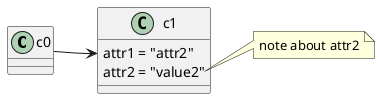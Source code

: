 {
  "sha1": "drq9ntdk6fdfdyobgt9ft827mzuc89h",
  "insertion": {
    "when": "2024-06-01T09:03:03.399Z",
    "url": "https://github.com/plantuml/plantuml/issues/1397#issuecomment-1519847197",
    "user": "plantuml@gmail.com"
  }
}
@startuml
class c0
class c1 {
    attr1 = "attr2"
    attr2 = "value2"
}

c0 -> c1::attr2

note right of c1::attr2
 note about attr2
end note

@enduml
